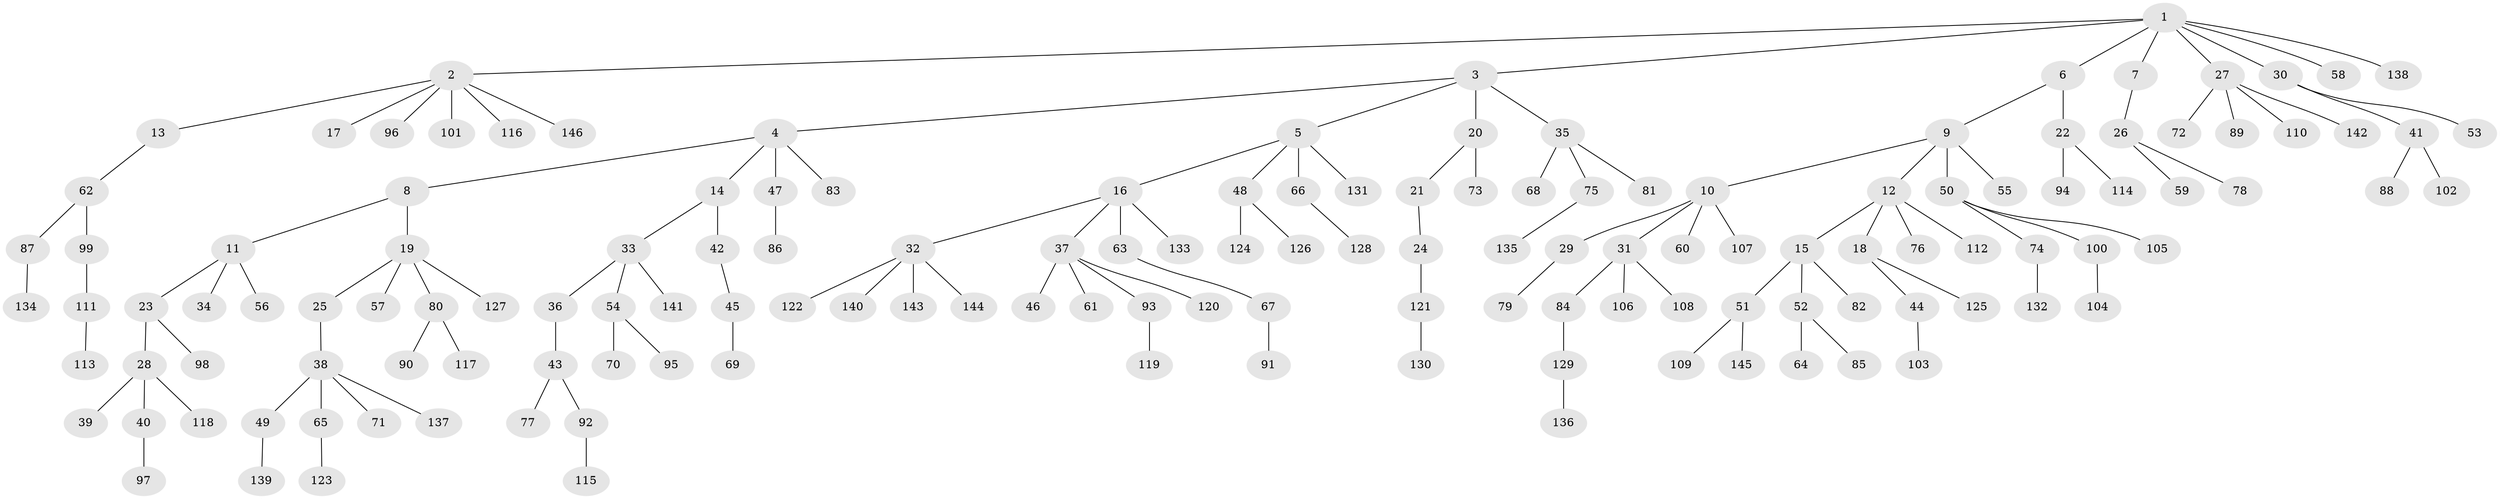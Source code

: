// coarse degree distribution, {13: 0.023255813953488372, 8: 0.023255813953488372, 4: 0.046511627906976744, 11: 0.023255813953488372, 1: 0.7906976744186046, 3: 0.046511627906976744, 2: 0.046511627906976744}
// Generated by graph-tools (version 1.1) at 2025/19/03/04/25 18:19:22]
// undirected, 146 vertices, 145 edges
graph export_dot {
graph [start="1"]
  node [color=gray90,style=filled];
  1;
  2;
  3;
  4;
  5;
  6;
  7;
  8;
  9;
  10;
  11;
  12;
  13;
  14;
  15;
  16;
  17;
  18;
  19;
  20;
  21;
  22;
  23;
  24;
  25;
  26;
  27;
  28;
  29;
  30;
  31;
  32;
  33;
  34;
  35;
  36;
  37;
  38;
  39;
  40;
  41;
  42;
  43;
  44;
  45;
  46;
  47;
  48;
  49;
  50;
  51;
  52;
  53;
  54;
  55;
  56;
  57;
  58;
  59;
  60;
  61;
  62;
  63;
  64;
  65;
  66;
  67;
  68;
  69;
  70;
  71;
  72;
  73;
  74;
  75;
  76;
  77;
  78;
  79;
  80;
  81;
  82;
  83;
  84;
  85;
  86;
  87;
  88;
  89;
  90;
  91;
  92;
  93;
  94;
  95;
  96;
  97;
  98;
  99;
  100;
  101;
  102;
  103;
  104;
  105;
  106;
  107;
  108;
  109;
  110;
  111;
  112;
  113;
  114;
  115;
  116;
  117;
  118;
  119;
  120;
  121;
  122;
  123;
  124;
  125;
  126;
  127;
  128;
  129;
  130;
  131;
  132;
  133;
  134;
  135;
  136;
  137;
  138;
  139;
  140;
  141;
  142;
  143;
  144;
  145;
  146;
  1 -- 2;
  1 -- 3;
  1 -- 6;
  1 -- 7;
  1 -- 27;
  1 -- 30;
  1 -- 58;
  1 -- 138;
  2 -- 13;
  2 -- 17;
  2 -- 96;
  2 -- 101;
  2 -- 116;
  2 -- 146;
  3 -- 4;
  3 -- 5;
  3 -- 20;
  3 -- 35;
  4 -- 8;
  4 -- 14;
  4 -- 47;
  4 -- 83;
  5 -- 16;
  5 -- 48;
  5 -- 66;
  5 -- 131;
  6 -- 9;
  6 -- 22;
  7 -- 26;
  8 -- 11;
  8 -- 19;
  9 -- 10;
  9 -- 12;
  9 -- 50;
  9 -- 55;
  10 -- 29;
  10 -- 31;
  10 -- 60;
  10 -- 107;
  11 -- 23;
  11 -- 34;
  11 -- 56;
  12 -- 15;
  12 -- 18;
  12 -- 76;
  12 -- 112;
  13 -- 62;
  14 -- 33;
  14 -- 42;
  15 -- 51;
  15 -- 52;
  15 -- 82;
  16 -- 32;
  16 -- 37;
  16 -- 63;
  16 -- 133;
  18 -- 44;
  18 -- 125;
  19 -- 25;
  19 -- 57;
  19 -- 80;
  19 -- 127;
  20 -- 21;
  20 -- 73;
  21 -- 24;
  22 -- 94;
  22 -- 114;
  23 -- 28;
  23 -- 98;
  24 -- 121;
  25 -- 38;
  26 -- 59;
  26 -- 78;
  27 -- 72;
  27 -- 89;
  27 -- 110;
  27 -- 142;
  28 -- 39;
  28 -- 40;
  28 -- 118;
  29 -- 79;
  30 -- 41;
  30 -- 53;
  31 -- 84;
  31 -- 106;
  31 -- 108;
  32 -- 122;
  32 -- 140;
  32 -- 143;
  32 -- 144;
  33 -- 36;
  33 -- 54;
  33 -- 141;
  35 -- 68;
  35 -- 75;
  35 -- 81;
  36 -- 43;
  37 -- 46;
  37 -- 61;
  37 -- 93;
  37 -- 120;
  38 -- 49;
  38 -- 65;
  38 -- 71;
  38 -- 137;
  40 -- 97;
  41 -- 88;
  41 -- 102;
  42 -- 45;
  43 -- 77;
  43 -- 92;
  44 -- 103;
  45 -- 69;
  47 -- 86;
  48 -- 124;
  48 -- 126;
  49 -- 139;
  50 -- 74;
  50 -- 100;
  50 -- 105;
  51 -- 109;
  51 -- 145;
  52 -- 64;
  52 -- 85;
  54 -- 70;
  54 -- 95;
  62 -- 87;
  62 -- 99;
  63 -- 67;
  65 -- 123;
  66 -- 128;
  67 -- 91;
  74 -- 132;
  75 -- 135;
  80 -- 90;
  80 -- 117;
  84 -- 129;
  87 -- 134;
  92 -- 115;
  93 -- 119;
  99 -- 111;
  100 -- 104;
  111 -- 113;
  121 -- 130;
  129 -- 136;
}
